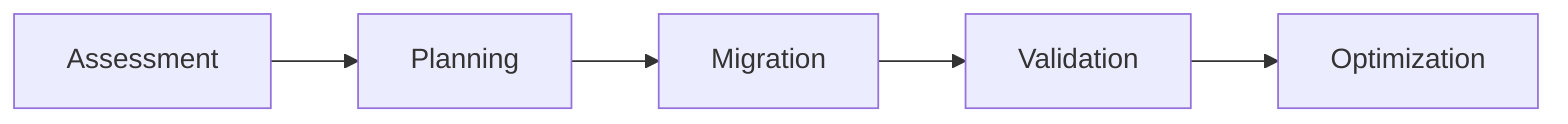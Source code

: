 graph LR
    A[Assessment] --> B[Planning]
    B --> C[Migration]
    C --> D[Validation]
    D --> E[Optimization]